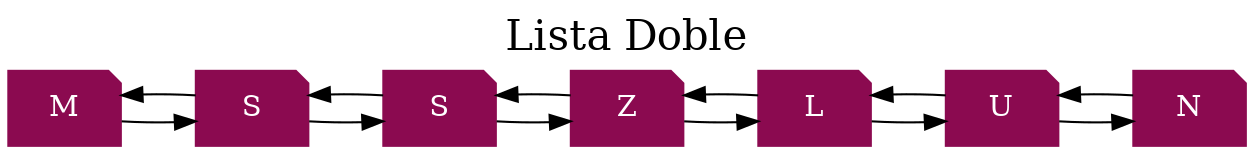 digraph FichaJugadorLD {
	rankdir=LR;node[shape = note, fontcolor = white, style = filled, color = deeppink4];
graph[label = "Lista Doble", labelloc = t, fontsize = 20];
	Object0 [label = "M"];
	Object1 [label = "S"];
	Object2 [label = "S"];
	Object3 [label = "Z"];
	Object4 [label = "L"];
	Object5 [label = "U"];
	Object6 [label = "N"];
	Object0->Object1;
Object1->Object0;
	Object1->Object2;
Object2->Object1;
	Object2->Object3;
Object3->Object2;
	Object3->Object4;
Object4->Object3;
	Object4->Object5;
Object5->Object4;
	Object5->Object6;
Object6->Object5;
}